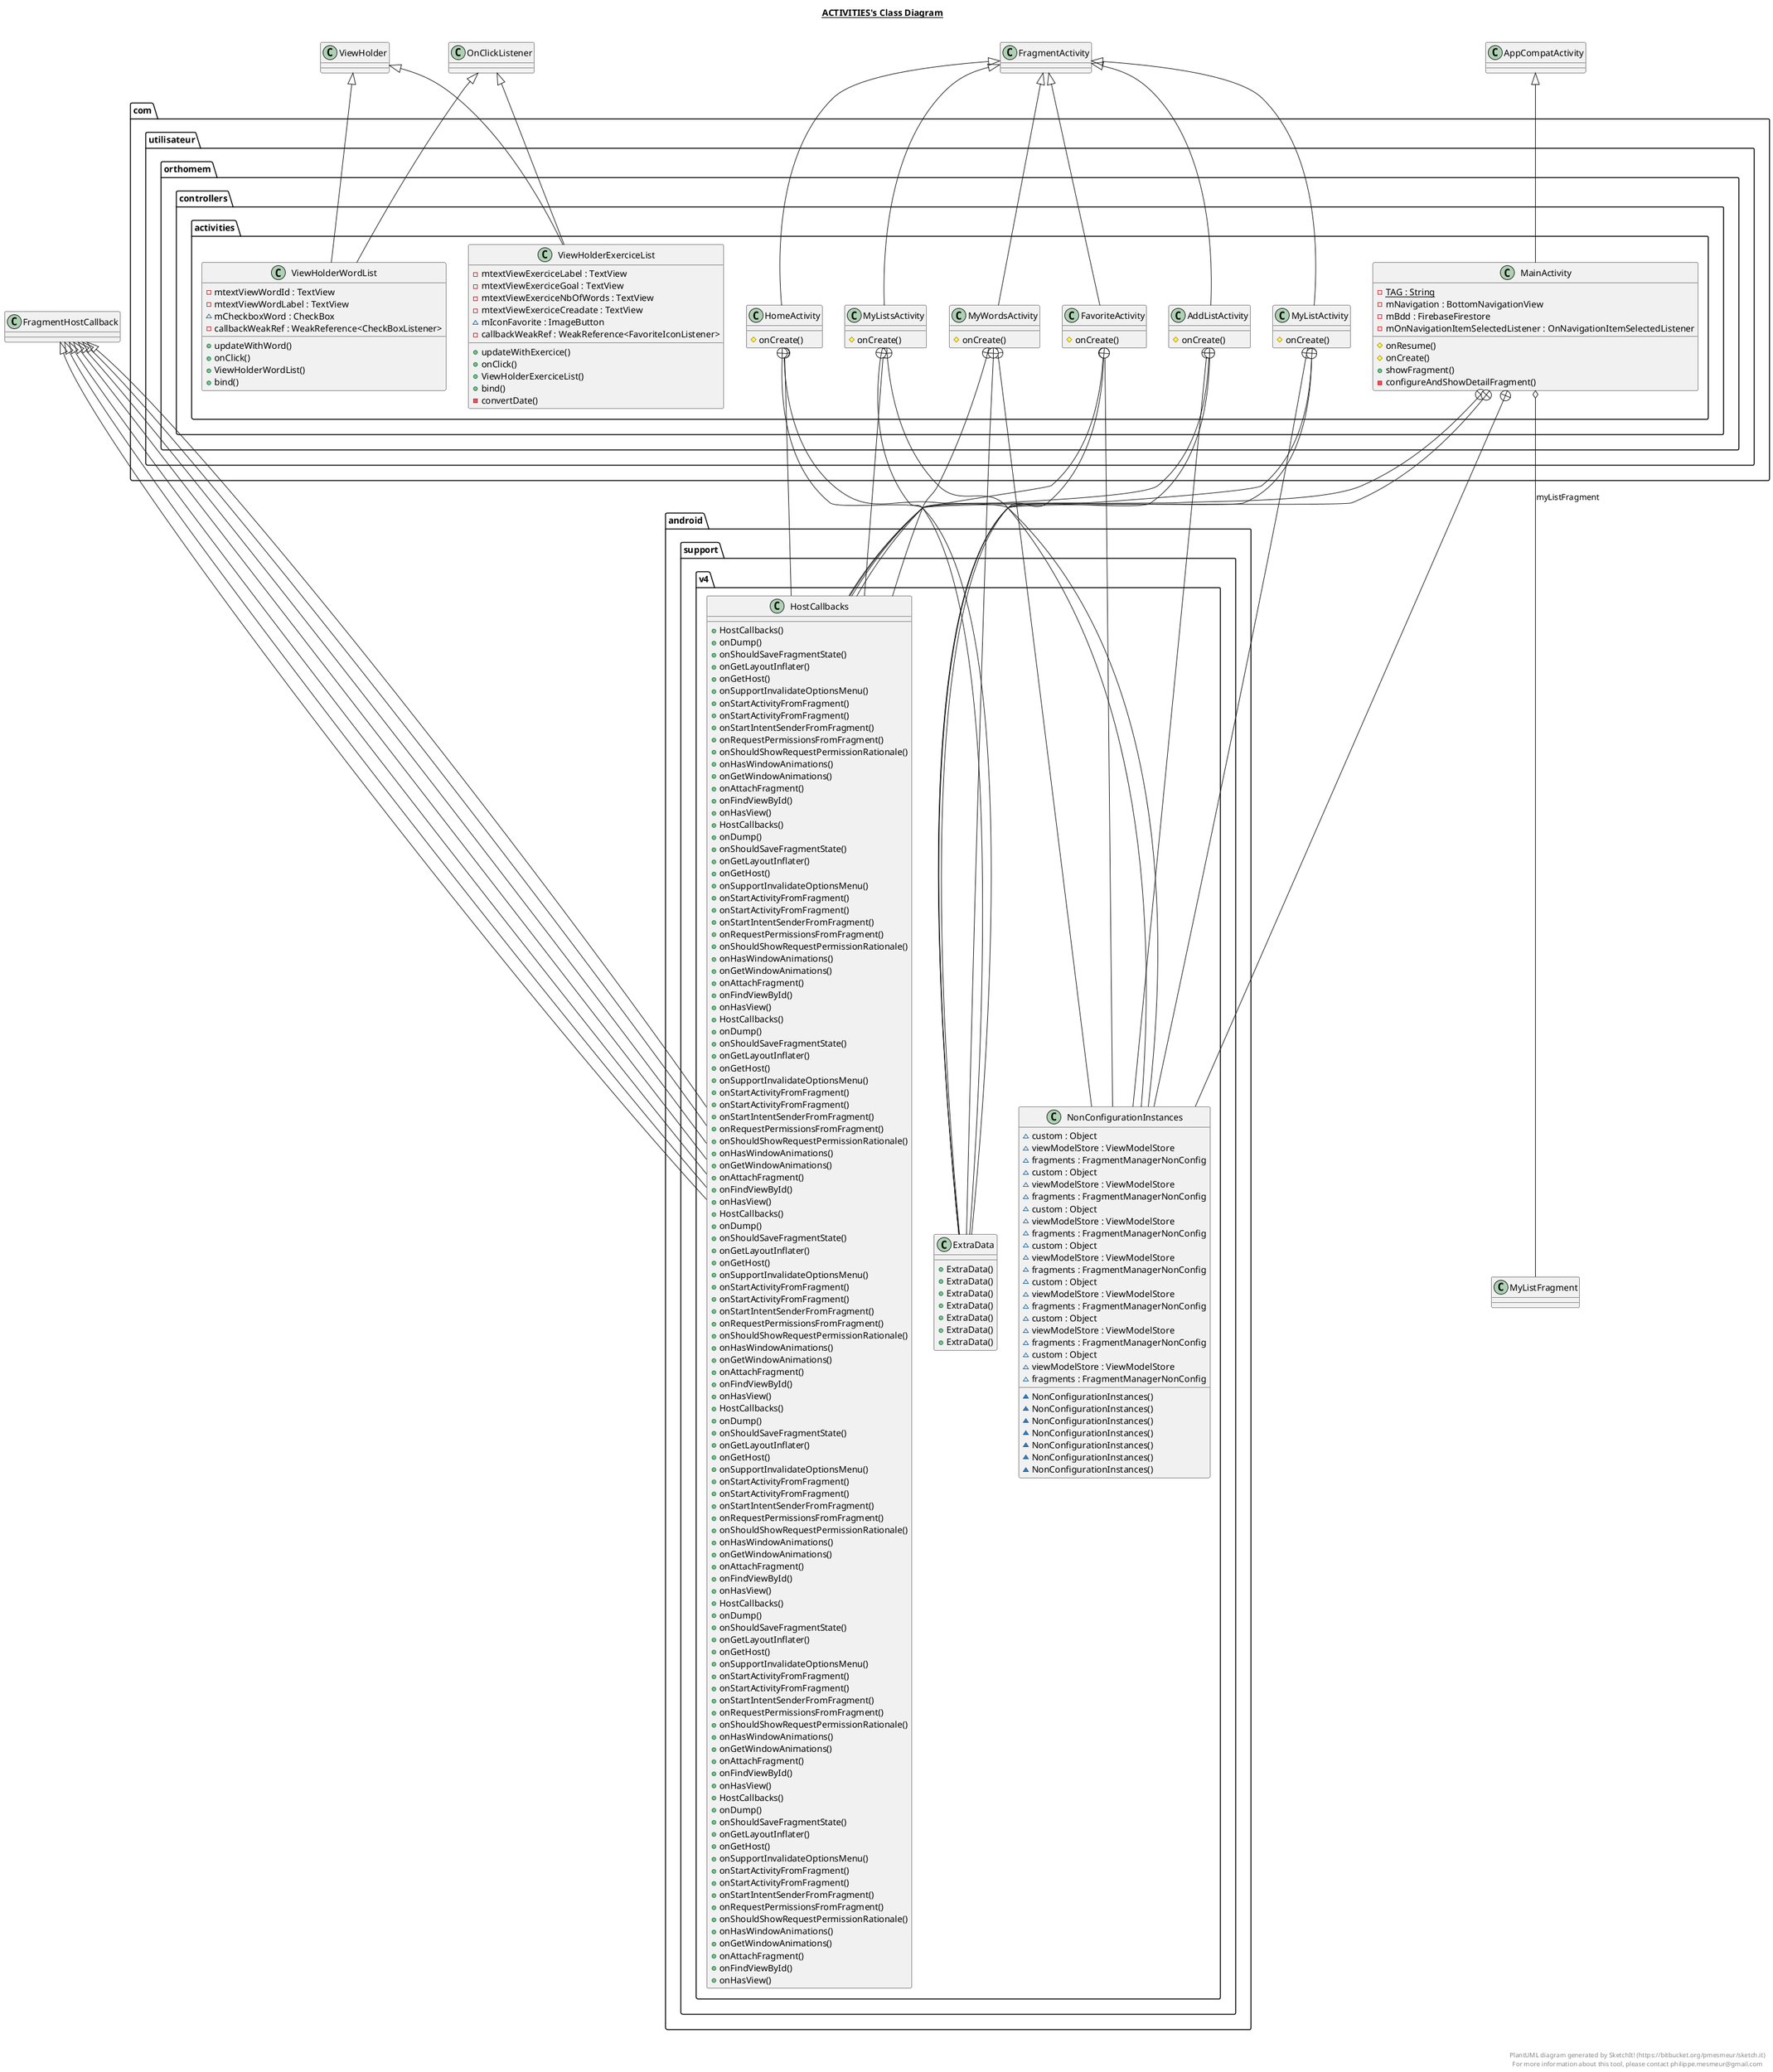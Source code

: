 @startuml

title __ACTIVITIES's Class Diagram__\n

  package com.utilisateur.orthomem {
    package com.utilisateur.orthomem.controllers.activities {
      class AddListActivity {
          # onCreate()
      }
    }
  }
  

  package android.support.v4 {
    class HostCallbacks {
        + HostCallbacks()
        + onDump()
        + onShouldSaveFragmentState()
        + onGetLayoutInflater()
        + onGetHost()
        + onSupportInvalidateOptionsMenu()
        + onStartActivityFromFragment()
        + onStartActivityFromFragment()
        + onStartIntentSenderFromFragment()
        + onRequestPermissionsFromFragment()
        + onShouldShowRequestPermissionRationale()
        + onHasWindowAnimations()
        + onGetWindowAnimations()
        + onAttachFragment()
        + onFindViewById()
        + onHasView()
    }
  }
  

  package android.support.v4 {
    class NonConfigurationInstances {
        ~ custom : Object
        ~ viewModelStore : ViewModelStore
        ~ fragments : FragmentManagerNonConfig
        ~ NonConfigurationInstances()
    }
  }
  

  package android.support.v4 {
    class ExtraData {
        + ExtraData()
    }
  }
  

  package com.utilisateur.orthomem {
    package com.utilisateur.orthomem.controllers.activities {
      class FavoriteActivity {
          # onCreate()
      }
    }
  }
  

  package android.support.v4 {
    class HostCallbacks {
        + HostCallbacks()
        + onDump()
        + onShouldSaveFragmentState()
        + onGetLayoutInflater()
        + onGetHost()
        + onSupportInvalidateOptionsMenu()
        + onStartActivityFromFragment()
        + onStartActivityFromFragment()
        + onStartIntentSenderFromFragment()
        + onRequestPermissionsFromFragment()
        + onShouldShowRequestPermissionRationale()
        + onHasWindowAnimations()
        + onGetWindowAnimations()
        + onAttachFragment()
        + onFindViewById()
        + onHasView()
    }
  }
  

  package android.support.v4 {
    class NonConfigurationInstances {
        ~ custom : Object
        ~ viewModelStore : ViewModelStore
        ~ fragments : FragmentManagerNonConfig
        ~ NonConfigurationInstances()
    }
  }
  

  package android.support.v4 {
    class ExtraData {
        + ExtraData()
    }
  }
  

  package com.utilisateur.orthomem {
    package com.utilisateur.orthomem.controllers.activities {
      class HomeActivity {
          # onCreate()
      }
    }
  }
  

  package android.support.v4 {
    class HostCallbacks {
        + HostCallbacks()
        + onDump()
        + onShouldSaveFragmentState()
        + onGetLayoutInflater()
        + onGetHost()
        + onSupportInvalidateOptionsMenu()
        + onStartActivityFromFragment()
        + onStartActivityFromFragment()
        + onStartIntentSenderFromFragment()
        + onRequestPermissionsFromFragment()
        + onShouldShowRequestPermissionRationale()
        + onHasWindowAnimations()
        + onGetWindowAnimations()
        + onAttachFragment()
        + onFindViewById()
        + onHasView()
    }
  }
  

  package android.support.v4 {
    class NonConfigurationInstances {
        ~ custom : Object
        ~ viewModelStore : ViewModelStore
        ~ fragments : FragmentManagerNonConfig
        ~ NonConfigurationInstances()
    }
  }
  

  package android.support.v4 {
    class ExtraData {
        + ExtraData()
    }
  }
  

  package com.utilisateur.orthomem {
    package com.utilisateur.orthomem.controllers.activities {
      class MainActivity {
          {static} - TAG : String
          - mNavigation : BottomNavigationView
          - mBdd : FirebaseFirestore
          - mOnNavigationItemSelectedListener : OnNavigationItemSelectedListener
          # onResume()
          # onCreate()
          + showFragment()
          - configureAndShowDetailFragment()
      }
    }
  }
  

  package android.support.v4 {
    class HostCallbacks {
        + HostCallbacks()
        + onDump()
        + onShouldSaveFragmentState()
        + onGetLayoutInflater()
        + onGetHost()
        + onSupportInvalidateOptionsMenu()
        + onStartActivityFromFragment()
        + onStartActivityFromFragment()
        + onStartIntentSenderFromFragment()
        + onRequestPermissionsFromFragment()
        + onShouldShowRequestPermissionRationale()
        + onHasWindowAnimations()
        + onGetWindowAnimations()
        + onAttachFragment()
        + onFindViewById()
        + onHasView()
    }
  }
  

  package android.support.v4 {
    class NonConfigurationInstances {
        ~ custom : Object
        ~ viewModelStore : ViewModelStore
        ~ fragments : FragmentManagerNonConfig
        ~ NonConfigurationInstances()
    }
  }
  

  package android.support.v4 {
    class ExtraData {
        + ExtraData()
    }
  }
  

  package com.utilisateur.orthomem {
    package com.utilisateur.orthomem.controllers.activities {
      class MyListActivity {
          # onCreate()
      }
    }
  }
  

  package android.support.v4 {
    class HostCallbacks {
        + HostCallbacks()
        + onDump()
        + onShouldSaveFragmentState()
        + onGetLayoutInflater()
        + onGetHost()
        + onSupportInvalidateOptionsMenu()
        + onStartActivityFromFragment()
        + onStartActivityFromFragment()
        + onStartIntentSenderFromFragment()
        + onRequestPermissionsFromFragment()
        + onShouldShowRequestPermissionRationale()
        + onHasWindowAnimations()
        + onGetWindowAnimations()
        + onAttachFragment()
        + onFindViewById()
        + onHasView()
    }
  }
  

  package android.support.v4 {
    class NonConfigurationInstances {
        ~ custom : Object
        ~ viewModelStore : ViewModelStore
        ~ fragments : FragmentManagerNonConfig
        ~ NonConfigurationInstances()
    }
  }
  

  package android.support.v4 {
    class ExtraData {
        + ExtraData()
    }
  }
  

  package com.utilisateur.orthomem {
    package com.utilisateur.orthomem.controllers.activities {
      class MyListsActivity {
          # onCreate()
      }
    }
  }
  

  package android.support.v4 {
    class HostCallbacks {
        + HostCallbacks()
        + onDump()
        + onShouldSaveFragmentState()
        + onGetLayoutInflater()
        + onGetHost()
        + onSupportInvalidateOptionsMenu()
        + onStartActivityFromFragment()
        + onStartActivityFromFragment()
        + onStartIntentSenderFromFragment()
        + onRequestPermissionsFromFragment()
        + onShouldShowRequestPermissionRationale()
        + onHasWindowAnimations()
        + onGetWindowAnimations()
        + onAttachFragment()
        + onFindViewById()
        + onHasView()
    }
  }
  

  package android.support.v4 {
    class NonConfigurationInstances {
        ~ custom : Object
        ~ viewModelStore : ViewModelStore
        ~ fragments : FragmentManagerNonConfig
        ~ NonConfigurationInstances()
    }
  }
  

  package android.support.v4 {
    class ExtraData {
        + ExtraData()
    }
  }
  

  package com.utilisateur.orthomem {
    package com.utilisateur.orthomem.controllers.activities {
      class MyWordsActivity {
          # onCreate()
      }
    }
  }
  

  package android.support.v4 {
    class HostCallbacks {
        + HostCallbacks()
        + onDump()
        + onShouldSaveFragmentState()
        + onGetLayoutInflater()
        + onGetHost()
        + onSupportInvalidateOptionsMenu()
        + onStartActivityFromFragment()
        + onStartActivityFromFragment()
        + onStartIntentSenderFromFragment()
        + onRequestPermissionsFromFragment()
        + onShouldShowRequestPermissionRationale()
        + onHasWindowAnimations()
        + onGetWindowAnimations()
        + onAttachFragment()
        + onFindViewById()
        + onHasView()
    }
  }
  

  package android.support.v4 {
    class NonConfigurationInstances {
        ~ custom : Object
        ~ viewModelStore : ViewModelStore
        ~ fragments : FragmentManagerNonConfig
        ~ NonConfigurationInstances()
    }
  }
  

  package android.support.v4 {
    class ExtraData {
        + ExtraData()
    }
  }
  

  package com.utilisateur.orthomem {
    package com.utilisateur.orthomem.controllers.activities {
      class ViewHolderExerciceList {
          - mtextViewExerciceLabel : TextView
          - mtextViewExerciceGoal : TextView
          - mtextViewExerciceNbOfWords : TextView
          - mtextViewExerciceCreadate : TextView
          ~ mIconFavorite : ImageButton
          - callbackWeakRef : WeakReference<FavoriteIconListener>
          + updateWithExercice()
          + onClick()
          + ViewHolderExerciceList()
          + bind()
          - convertDate()
      }
    }
  }
  

  package com.utilisateur.orthomem {
    package com.utilisateur.orthomem.controllers.activities {
      class ViewHolderWordList {
          - mtextViewWordId : TextView
          - mtextViewWordLabel : TextView
          ~ mCheckboxWord : CheckBox
          - callbackWeakRef : WeakReference<CheckBoxListener>
          + updateWithWord()
          + onClick()
          + ViewHolderWordList()
          + bind()
      }
    }
  }
  

  AddListActivity -up-|> FragmentActivity
  AddListActivity +-down- HostCallbacks
  AddListActivity +-down- NonConfigurationInstances
  AddListActivity +-down- ExtraData
  HostCallbacks -up-|> FragmentHostCallback
  FavoriteActivity -up-|> FragmentActivity
  FavoriteActivity +-down- HostCallbacks
  FavoriteActivity +-down- NonConfigurationInstances
  FavoriteActivity +-down- ExtraData
  HostCallbacks -up-|> FragmentHostCallback
  HomeActivity -up-|> FragmentActivity
  HomeActivity +-down- HostCallbacks
  HomeActivity +-down- NonConfigurationInstances
  HomeActivity +-down- ExtraData
  HostCallbacks -up-|> FragmentHostCallback
  MainActivity -up-|> AppCompatActivity
  MainActivity o-- MyListFragment : myListFragment
  MainActivity +-down- HostCallbacks
  MainActivity +-down- NonConfigurationInstances
  MainActivity +-down- ExtraData
  HostCallbacks -up-|> FragmentHostCallback
  MyListActivity -up-|> FragmentActivity
  MyListActivity +-down- HostCallbacks
  MyListActivity +-down- NonConfigurationInstances
  MyListActivity +-down- ExtraData
  HostCallbacks -up-|> FragmentHostCallback
  MyListsActivity -up-|> FragmentActivity
  MyListsActivity +-down- HostCallbacks
  MyListsActivity +-down- NonConfigurationInstances
  MyListsActivity +-down- ExtraData
  HostCallbacks -up-|> FragmentHostCallback
  MyWordsActivity -up-|> FragmentActivity
  MyWordsActivity +-down- HostCallbacks
  MyWordsActivity +-down- NonConfigurationInstances
  MyWordsActivity +-down- ExtraData
  HostCallbacks -up-|> FragmentHostCallback
  ViewHolderExerciceList -up-|> OnClickListener
  ViewHolderExerciceList -up-|> ViewHolder
  ViewHolderWordList -up-|> OnClickListener
  ViewHolderWordList -up-|> ViewHolder


right footer


PlantUML diagram generated by SketchIt! (https://bitbucket.org/pmesmeur/sketch.it)
For more information about this tool, please contact philippe.mesmeur@gmail.com
endfooter

@enduml

